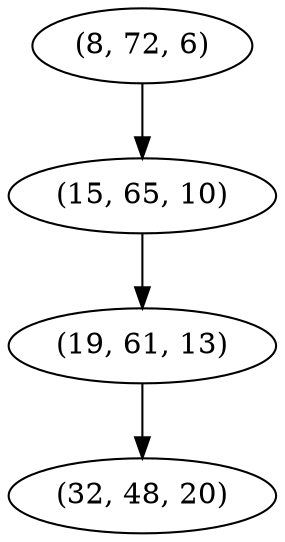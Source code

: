digraph tree {
    "(8, 72, 6)";
    "(15, 65, 10)";
    "(19, 61, 13)";
    "(32, 48, 20)";
    "(8, 72, 6)" -> "(15, 65, 10)";
    "(15, 65, 10)" -> "(19, 61, 13)";
    "(19, 61, 13)" -> "(32, 48, 20)";
}
